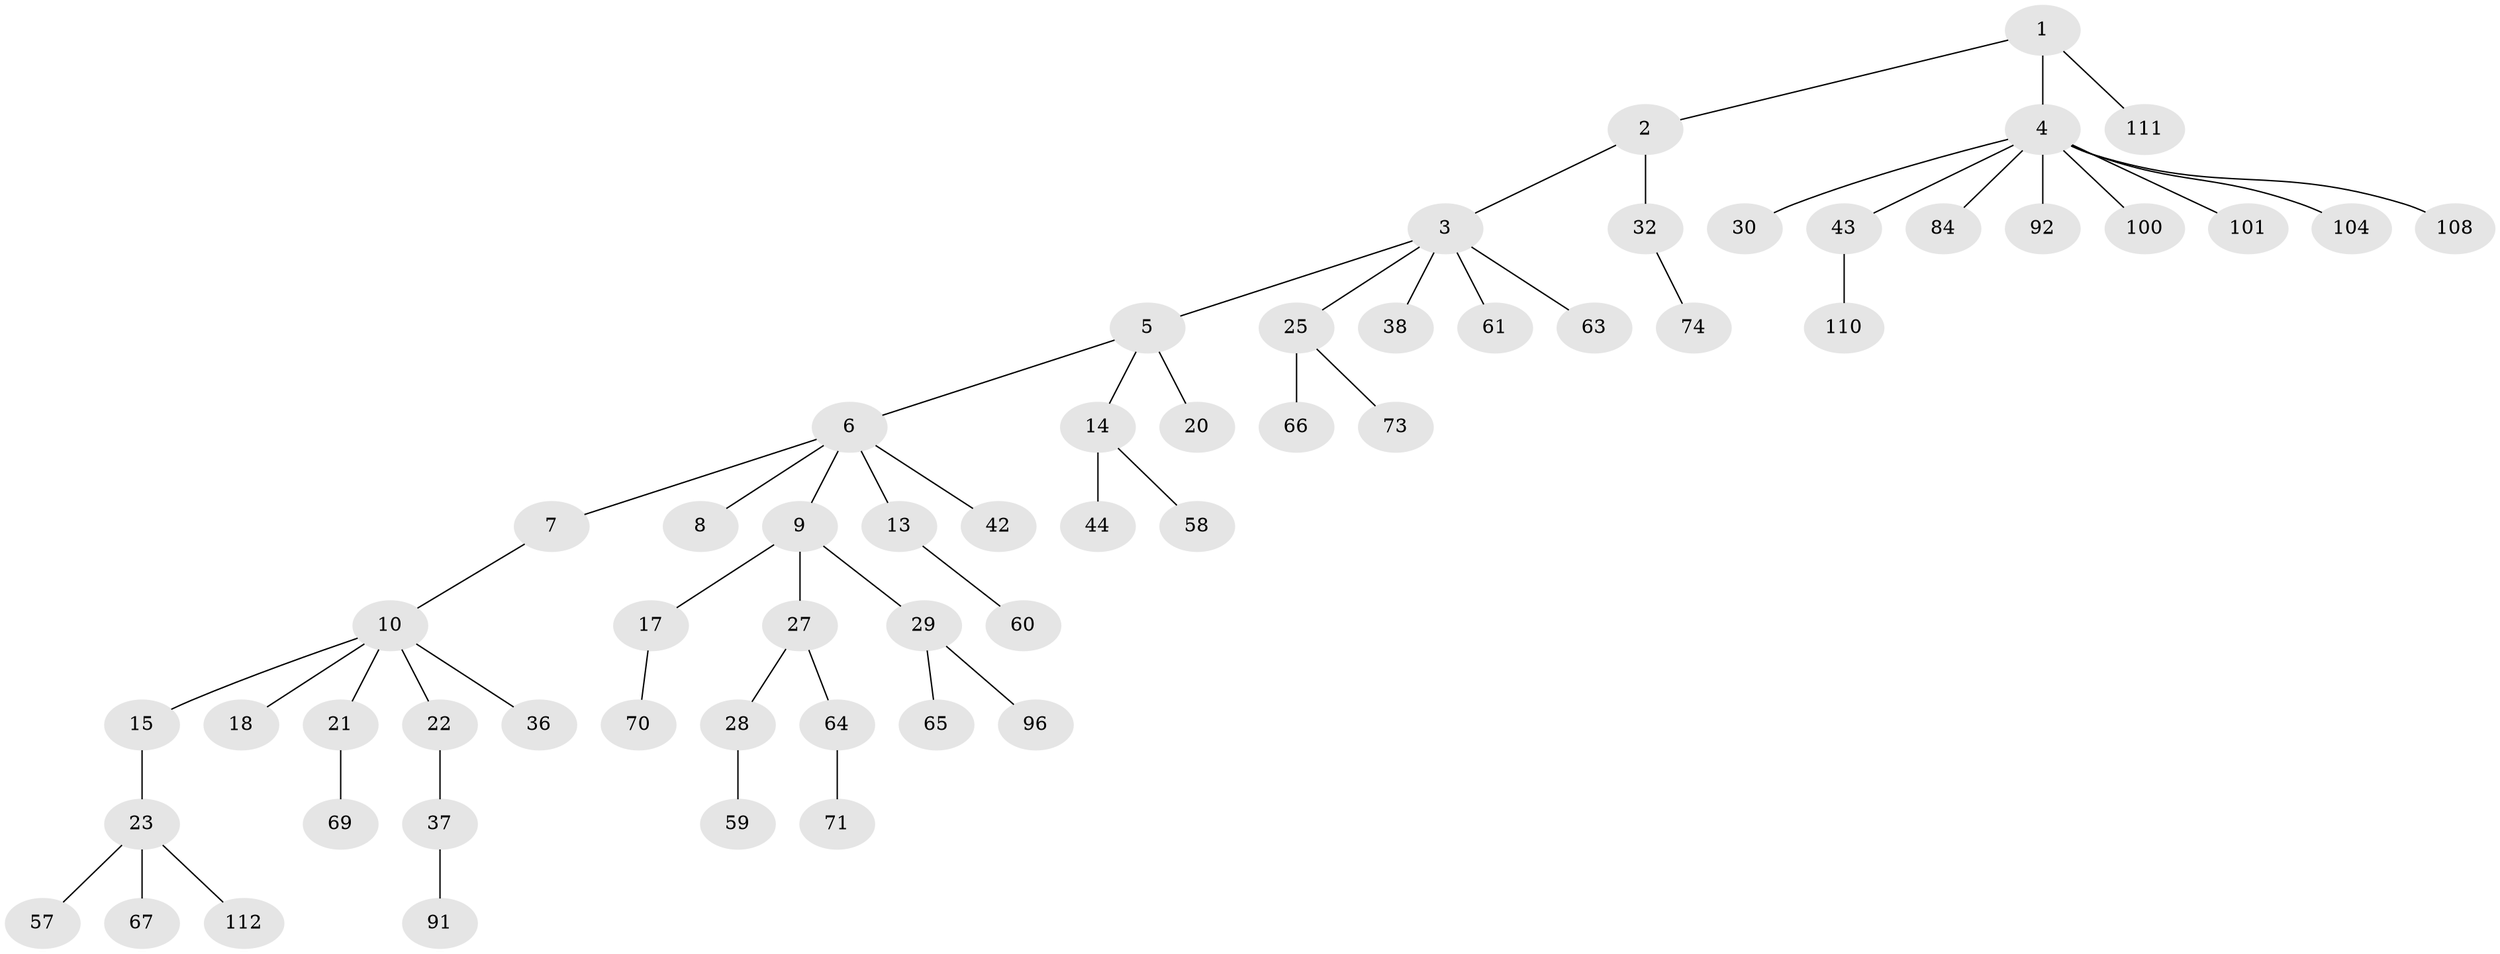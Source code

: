 // original degree distribution, {4: 0.06140350877192982, 3: 0.15789473684210525, 5: 0.05263157894736842, 6: 0.008771929824561403, 2: 0.22807017543859648, 1: 0.49122807017543857}
// Generated by graph-tools (version 1.1) at 2025/15/03/09/25 04:15:40]
// undirected, 57 vertices, 56 edges
graph export_dot {
graph [start="1"]
  node [color=gray90,style=filled];
  1 [super="+52"];
  2;
  3 [super="+24"];
  4 [super="+19"];
  5;
  6;
  7;
  8;
  9;
  10 [super="+11"];
  13 [super="+26"];
  14 [super="+31+33"];
  15 [super="+75+79+16"];
  17 [super="+46"];
  18 [super="+83+102+80+49"];
  20;
  21 [super="+56"];
  22;
  23;
  25 [super="+72+48"];
  27;
  28;
  29 [super="+41+34"];
  30;
  32 [super="+68+35"];
  36;
  37;
  38 [super="+47+40"];
  42 [super="+54+82"];
  43;
  44;
  57;
  58;
  59 [super="+109+113"];
  60;
  61 [super="+105"];
  63 [super="+81+76"];
  64;
  65;
  66 [super="+86"];
  67;
  69 [super="+107"];
  70;
  71;
  73;
  74;
  84;
  91;
  92;
  96;
  100 [super="+106"];
  101;
  104;
  108;
  110;
  111;
  112;
  1 -- 2;
  1 -- 4;
  1 -- 111;
  2 -- 3;
  2 -- 32;
  3 -- 5;
  3 -- 25;
  3 -- 61;
  3 -- 38;
  3 -- 63;
  4 -- 30;
  4 -- 43;
  4 -- 100;
  4 -- 101;
  4 -- 84;
  4 -- 104;
  4 -- 108;
  4 -- 92;
  5 -- 6;
  5 -- 14;
  5 -- 20;
  6 -- 7;
  6 -- 8;
  6 -- 9;
  6 -- 13;
  6 -- 42;
  7 -- 10;
  9 -- 17;
  9 -- 27;
  9 -- 29;
  10 -- 21;
  10 -- 18;
  10 -- 36;
  10 -- 22;
  10 -- 15;
  13 -- 60;
  14 -- 58;
  14 -- 44;
  15 -- 23;
  17 -- 70;
  21 -- 69;
  22 -- 37;
  23 -- 57;
  23 -- 67;
  23 -- 112;
  25 -- 73;
  25 -- 66;
  27 -- 28;
  27 -- 64;
  28 -- 59;
  29 -- 96;
  29 -- 65;
  32 -- 74;
  37 -- 91;
  43 -- 110;
  64 -- 71;
}
